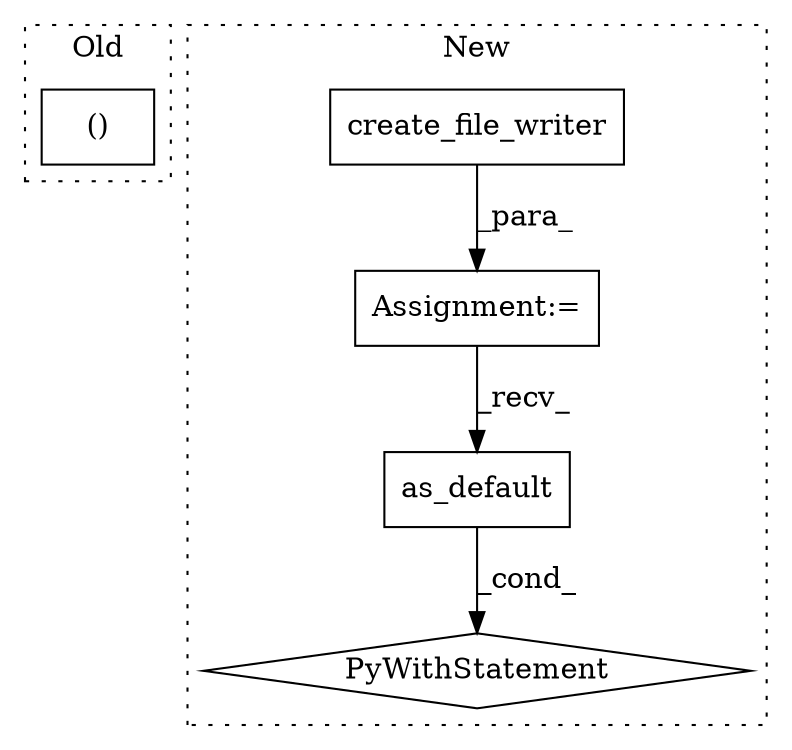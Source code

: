 digraph G {
subgraph cluster0 {
1 [label="()" a="106" s="2927" l="41" shape="box"];
label = "Old";
style="dotted";
}
subgraph cluster1 {
2 [label="as_default" a="32" s="4408" l="12" shape="box"];
3 [label="PyWithStatement" a="104" s="4383,4420" l="10,2" shape="diamond"];
4 [label="Assignment:=" a="7" s="4301" l="1" shape="box"];
5 [label="create_file_writer" a="32" s="4321,4372" l="19,1" shape="box"];
label = "New";
style="dotted";
}
2 -> 3 [label="_cond_"];
4 -> 2 [label="_recv_"];
5 -> 4 [label="_para_"];
}